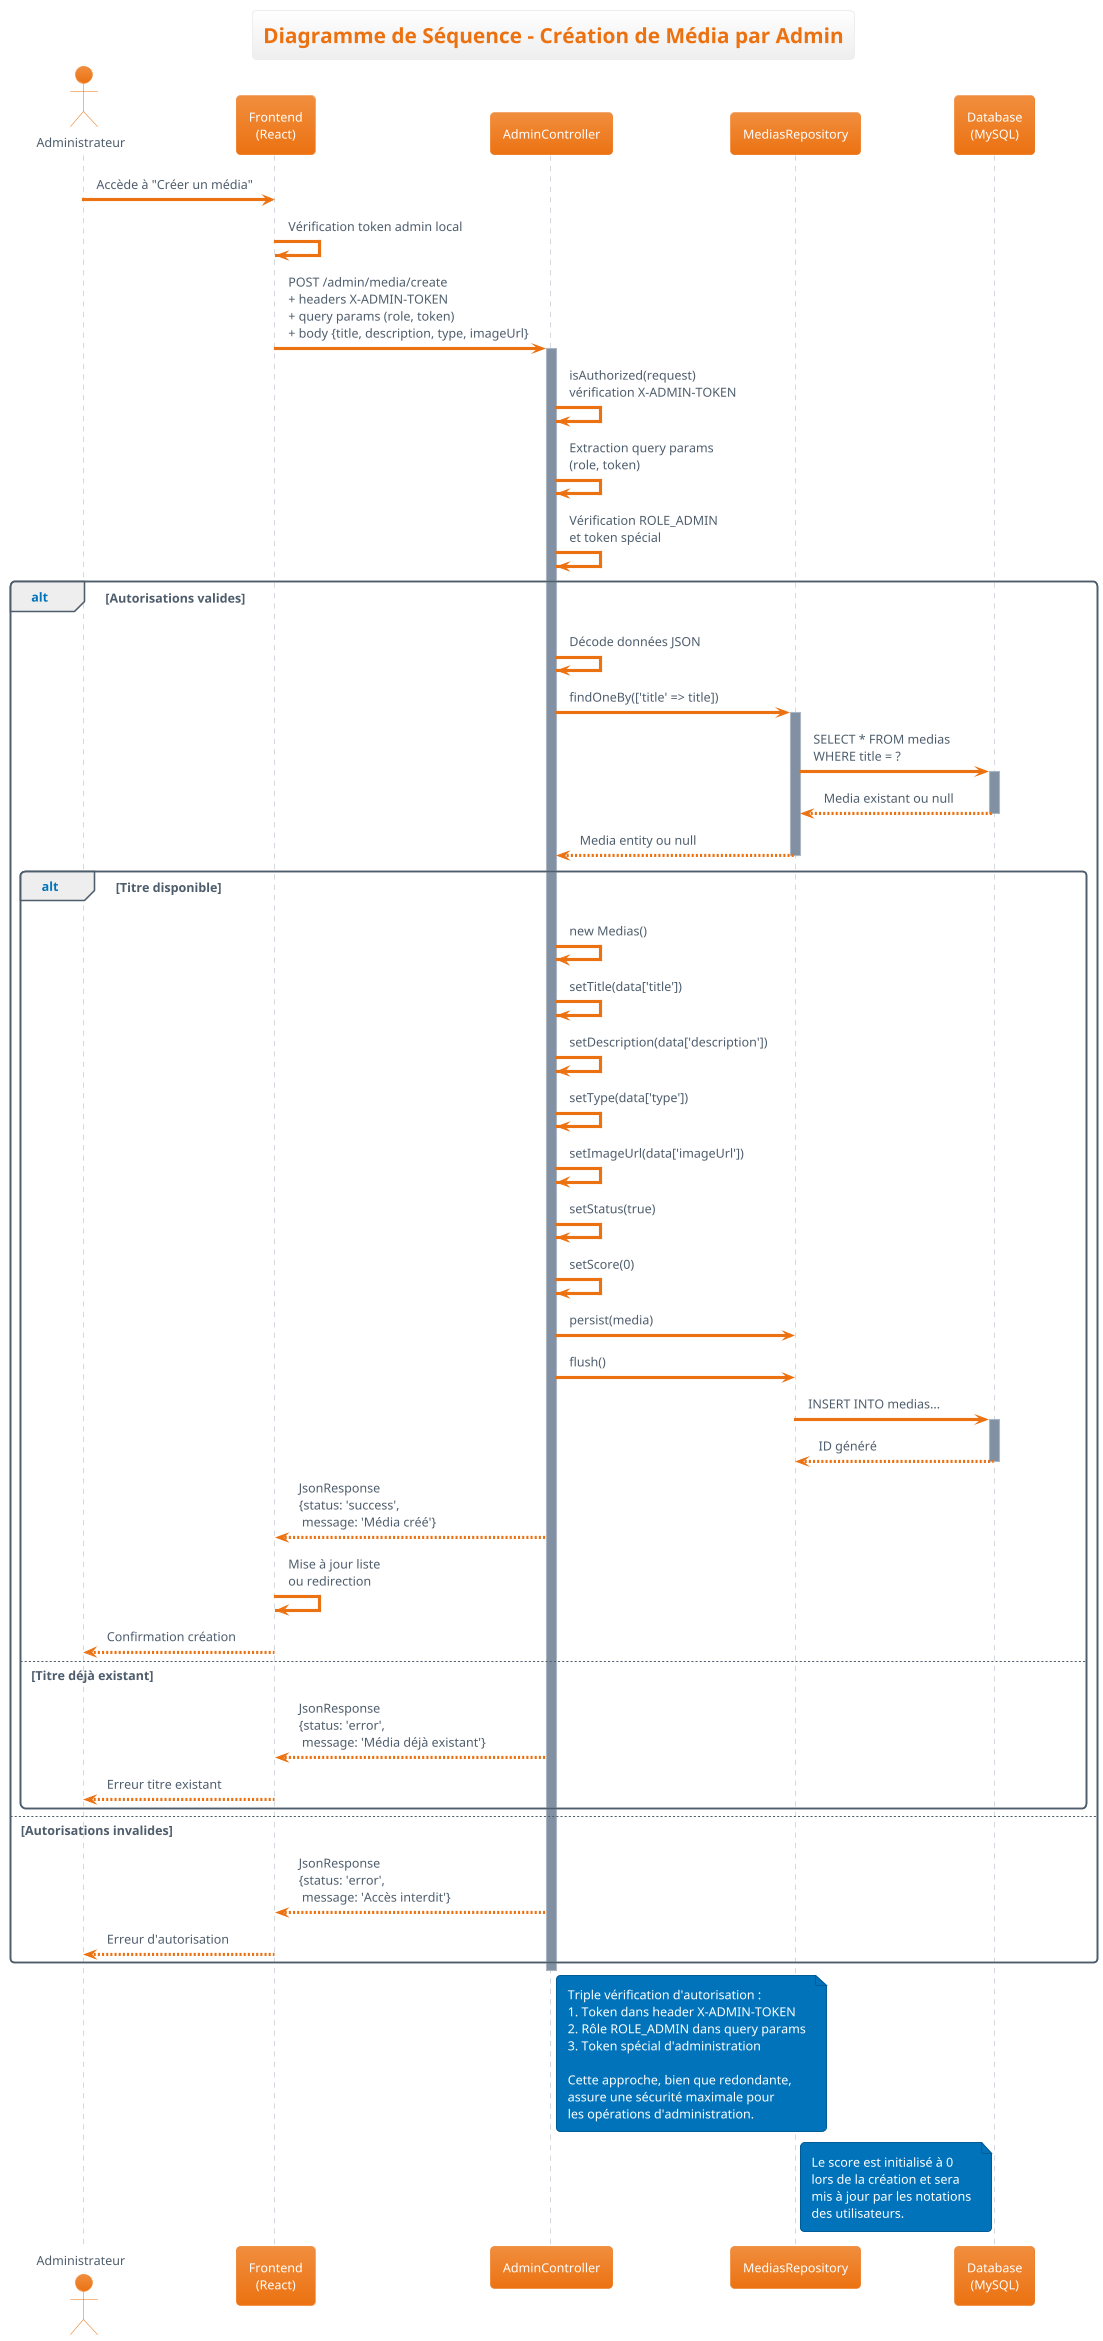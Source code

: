 @startuml Séquence Administration - CinéManga

!theme aws-orange
title Diagramme de Séquence - Création de Média par Admin

actor "Administrateur" as admin
participant "Frontend\n(React)" as frontend
participant "AdminController" as adminCtrl
participant "MediasRepository" as mediaRepo
participant "Database\n(MySQL)" as db

admin -> frontend : Accède à "Créer un média"
frontend -> frontend : Vérification token admin local
frontend -> adminCtrl : POST /admin/media/create\n+ headers X-ADMIN-TOKEN\n+ query params (role, token)\n+ body {title, description, type, imageUrl}

activate adminCtrl

' Double vérification d'autorisation
adminCtrl -> adminCtrl : isAuthorized(request)\nvérification X-ADMIN-TOKEN
adminCtrl -> adminCtrl : Extraction query params\n(role, token)
adminCtrl -> adminCtrl : Vérification ROLE_ADMIN\net token spécial

alt Autorisations valides
    adminCtrl -> adminCtrl : Décode données JSON
    
    ' Vérification unicité du titre
    adminCtrl -> mediaRepo : findOneBy(['title' => title])
    activate mediaRepo
    mediaRepo -> db : SELECT * FROM medias\nWHERE title = ?
    activate db
    db --> mediaRepo : Media existant ou null
    deactivate db
    mediaRepo --> adminCtrl : Media entity ou null
    deactivate mediaRepo
    
    alt Titre disponible
        ' Création du média
        adminCtrl -> adminCtrl : new Medias()
        adminCtrl -> adminCtrl : setTitle(data['title'])
        adminCtrl -> adminCtrl : setDescription(data['description'])
        adminCtrl -> adminCtrl : setType(data['type'])
        adminCtrl -> adminCtrl : setImageUrl(data['imageUrl'])
        adminCtrl -> adminCtrl : setStatus(true)
        adminCtrl -> adminCtrl : setScore(0)
        
        ' Sauvegarde
        adminCtrl -> mediaRepo : persist(media)
        adminCtrl -> mediaRepo : flush()
        mediaRepo -> db : INSERT INTO medias...
        activate db
        db --> mediaRepo : ID généré
        deactivate db
        
        adminCtrl --> frontend : JsonResponse\n{status: 'success',\n message: 'Média créé'}
        frontend -> frontend : Mise à jour liste\nou redirection
        frontend --> admin : Confirmation création
        
    else Titre déjà existant
        adminCtrl --> frontend : JsonResponse\n{status: 'error',\n message: 'Média déjà existant'}
        frontend --> admin : Erreur titre existant
    end
    
else Autorisations invalides
    adminCtrl --> frontend : JsonResponse\n{status: 'error',\n message: 'Accès interdit'}
    frontend --> admin : Erreur d'autorisation
end

deactivate adminCtrl

note right of adminCtrl
  Triple vérification d'autorisation :
  1. Token dans header X-ADMIN-TOKEN
  2. Rôle ROLE_ADMIN dans query params
  3. Token spécial d'administration
  
  Cette approche, bien que redondante,
  assure une sécurité maximale pour
  les opérations d'administration.
end note

note right of mediaRepo
  Le score est initialisé à 0
  lors de la création et sera
  mis à jour par les notations
  des utilisateurs.
end note

@enduml
